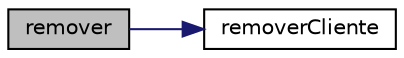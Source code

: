 digraph "remover"
{
 // LATEX_PDF_SIZE
  edge [fontname="Helvetica",fontsize="10",labelfontname="Helvetica",labelfontsize="10"];
  node [fontname="Helvetica",fontsize="10",shape=record];
  rankdir="LR";
  Node1 [label="remover",height=0.2,width=0.4,color="black", fillcolor="grey75", style="filled", fontcolor="black",tooltip="funcao para remover o cliente"];
  Node1 -> Node2 [color="midnightblue",fontsize="10",style="solid"];
  Node2 [label="removerCliente",height=0.2,width=0.4,color="black", fillcolor="white", style="filled",URL="$Cliente_8c.html#a617f941db3ba9758f14191542451d835",tooltip="Função para remover um cliente da lista."];
}
